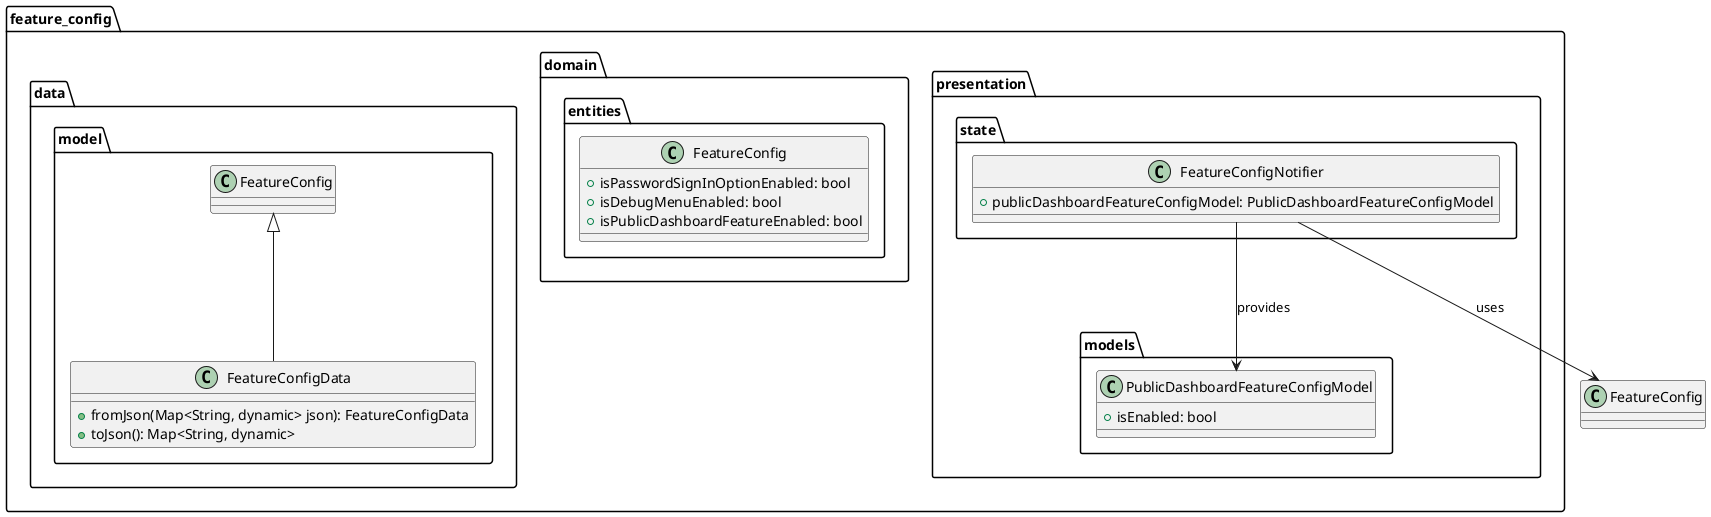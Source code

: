 @startuml public_dashboard_feature_config_class_diagram

package feature_config {
    package presentation {
        package models {
            class PublicDashboardFeatureConfigModel {
                + isEnabled: bool
            }
        }

        package state {
            class FeatureConfigNotifier {
                + publicDashboardFeatureConfigModel: PublicDashboardFeatureConfigModel
            }
        }
    }

    package domain.entities {
        class FeatureConfig {
            + isPasswordSignInOptionEnabled: bool
            + isDebugMenuEnabled: bool
            + isPublicDashboardFeatureEnabled: bool
        }
    }

    package data.model {
        class FeatureConfigData extends FeatureConfig {
            + fromJson(Map<String, dynamic> json): FeatureConfigData
            + toJson(): Map<String, dynamic>
        }
    }
}

FeatureConfigNotifier --> FeatureConfig: uses
FeatureConfigNotifier --> PublicDashboardFeatureConfigModel: provides

@enduml
